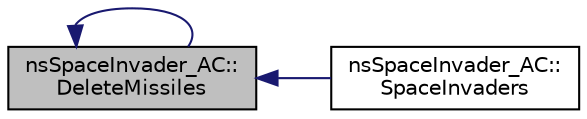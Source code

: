 digraph "nsSpaceInvader_AC::DeleteMissiles"
{
  edge [fontname="Helvetica",fontsize="10",labelfontname="Helvetica",labelfontsize="10"];
  node [fontname="Helvetica",fontsize="10",shape=record];
  rankdir="LR";
  Node1 [label="nsSpaceInvader_AC::\lDeleteMissiles",height=0.2,width=0.4,color="black", fillcolor="grey75", style="filled", fontcolor="black"];
  Node1 -> Node1 [dir="back",color="midnightblue",fontsize="10",style="solid",fontname="Helvetica"];
  Node1 -> Node2 [dir="back",color="midnightblue",fontsize="10",style="solid",fontname="Helvetica"];
  Node2 [label="nsSpaceInvader_AC::\lSpaceInvaders",height=0.2,width=0.4,color="black", fillcolor="white", style="filled",URL="$d4/d53/_space_invader___a_c_8cpp.html#a84e7c837aad38b838b1d0072306214a7",tooltip="Fonction principale du jeu sans option. "];
}
